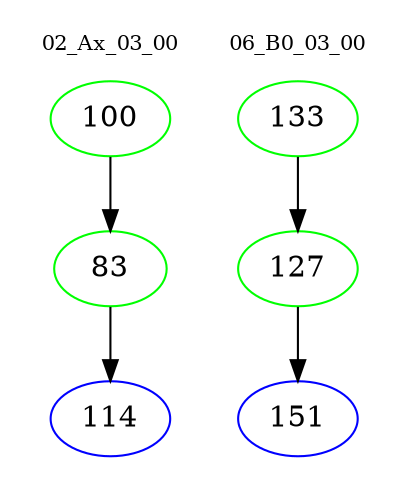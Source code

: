 digraph{
subgraph cluster_0 {
color = white
label = "02_Ax_03_00";
fontsize=10;
T0_100 [label="100", color="green"]
T0_100 -> T0_83 [color="black"]
T0_83 [label="83", color="green"]
T0_83 -> T0_114 [color="black"]
T0_114 [label="114", color="blue"]
}
subgraph cluster_1 {
color = white
label = "06_B0_03_00";
fontsize=10;
T1_133 [label="133", color="green"]
T1_133 -> T1_127 [color="black"]
T1_127 [label="127", color="green"]
T1_127 -> T1_151 [color="black"]
T1_151 [label="151", color="blue"]
}
}
